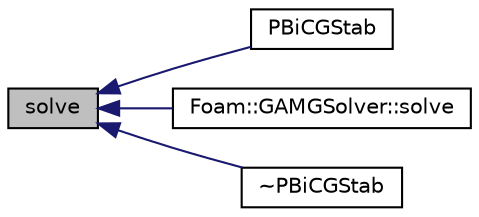 digraph "solve"
{
  bgcolor="transparent";
  edge [fontname="Helvetica",fontsize="10",labelfontname="Helvetica",labelfontsize="10"];
  node [fontname="Helvetica",fontsize="10",shape=record];
  rankdir="LR";
  Node1077 [label="solve",height=0.2,width=0.4,color="black", fillcolor="grey75", style="filled", fontcolor="black"];
  Node1077 -> Node1078 [dir="back",color="midnightblue",fontsize="10",style="solid",fontname="Helvetica"];
  Node1078 [label="PBiCGStab",height=0.2,width=0.4,color="black",URL="$a28085.html#a6cc7f494eebd567a9ca0b4538737cb32",tooltip="Construct from matrix components and solver data stream. "];
  Node1077 -> Node1079 [dir="back",color="midnightblue",fontsize="10",style="solid",fontname="Helvetica"];
  Node1079 [label="Foam::GAMGSolver::solve",height=0.2,width=0.4,color="black",URL="$a28045.html#ad38597d099f9905e3f399b01af791bcb",tooltip="Solve. "];
  Node1077 -> Node1080 [dir="back",color="midnightblue",fontsize="10",style="solid",fontname="Helvetica"];
  Node1080 [label="~PBiCGStab",height=0.2,width=0.4,color="black",URL="$a28085.html#ae39a4f5846af51aef8688dcfcd8fb1a0",tooltip="Destructor. "];
}
